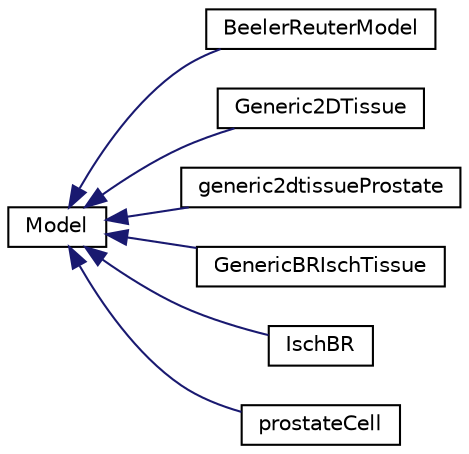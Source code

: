 digraph "Graphical Class Hierarchy"
{
  edge [fontname="Helvetica",fontsize="10",labelfontname="Helvetica",labelfontsize="10"];
  node [fontname="Helvetica",fontsize="10",shape=record];
  rankdir="LR";
  Node1 [label="Model",height=0.2,width=0.4,color="black", fillcolor="white", style="filled",URL="$classModel.html"];
  Node1 -> Node2 [dir="back",color="midnightblue",fontsize="10",style="solid",fontname="Helvetica"];
  Node2 [label="BeelerReuterModel",height=0.2,width=0.4,color="black", fillcolor="white", style="filled",URL="$classBeelerReuterModel.html"];
  Node1 -> Node3 [dir="back",color="midnightblue",fontsize="10",style="solid",fontname="Helvetica"];
  Node3 [label="Generic2DTissue",height=0.2,width=0.4,color="black", fillcolor="white", style="filled",URL="$classGeneric2DTissue.html"];
  Node1 -> Node4 [dir="back",color="midnightblue",fontsize="10",style="solid",fontname="Helvetica"];
  Node4 [label="generic2dtissueProstate",height=0.2,width=0.4,color="black", fillcolor="white", style="filled",URL="$classgeneric2dtissueProstate.html"];
  Node1 -> Node5 [dir="back",color="midnightblue",fontsize="10",style="solid",fontname="Helvetica"];
  Node5 [label="GenericBRIschTissue",height=0.2,width=0.4,color="black", fillcolor="white", style="filled",URL="$classGenericBRIschTissue.html"];
  Node1 -> Node6 [dir="back",color="midnightblue",fontsize="10",style="solid",fontname="Helvetica"];
  Node6 [label="IschBR",height=0.2,width=0.4,color="black", fillcolor="white", style="filled",URL="$classIschBR.html"];
  Node1 -> Node7 [dir="back",color="midnightblue",fontsize="10",style="solid",fontname="Helvetica"];
  Node7 [label="prostateCell",height=0.2,width=0.4,color="black", fillcolor="white", style="filled",URL="$classprostateCell.html"];
}
